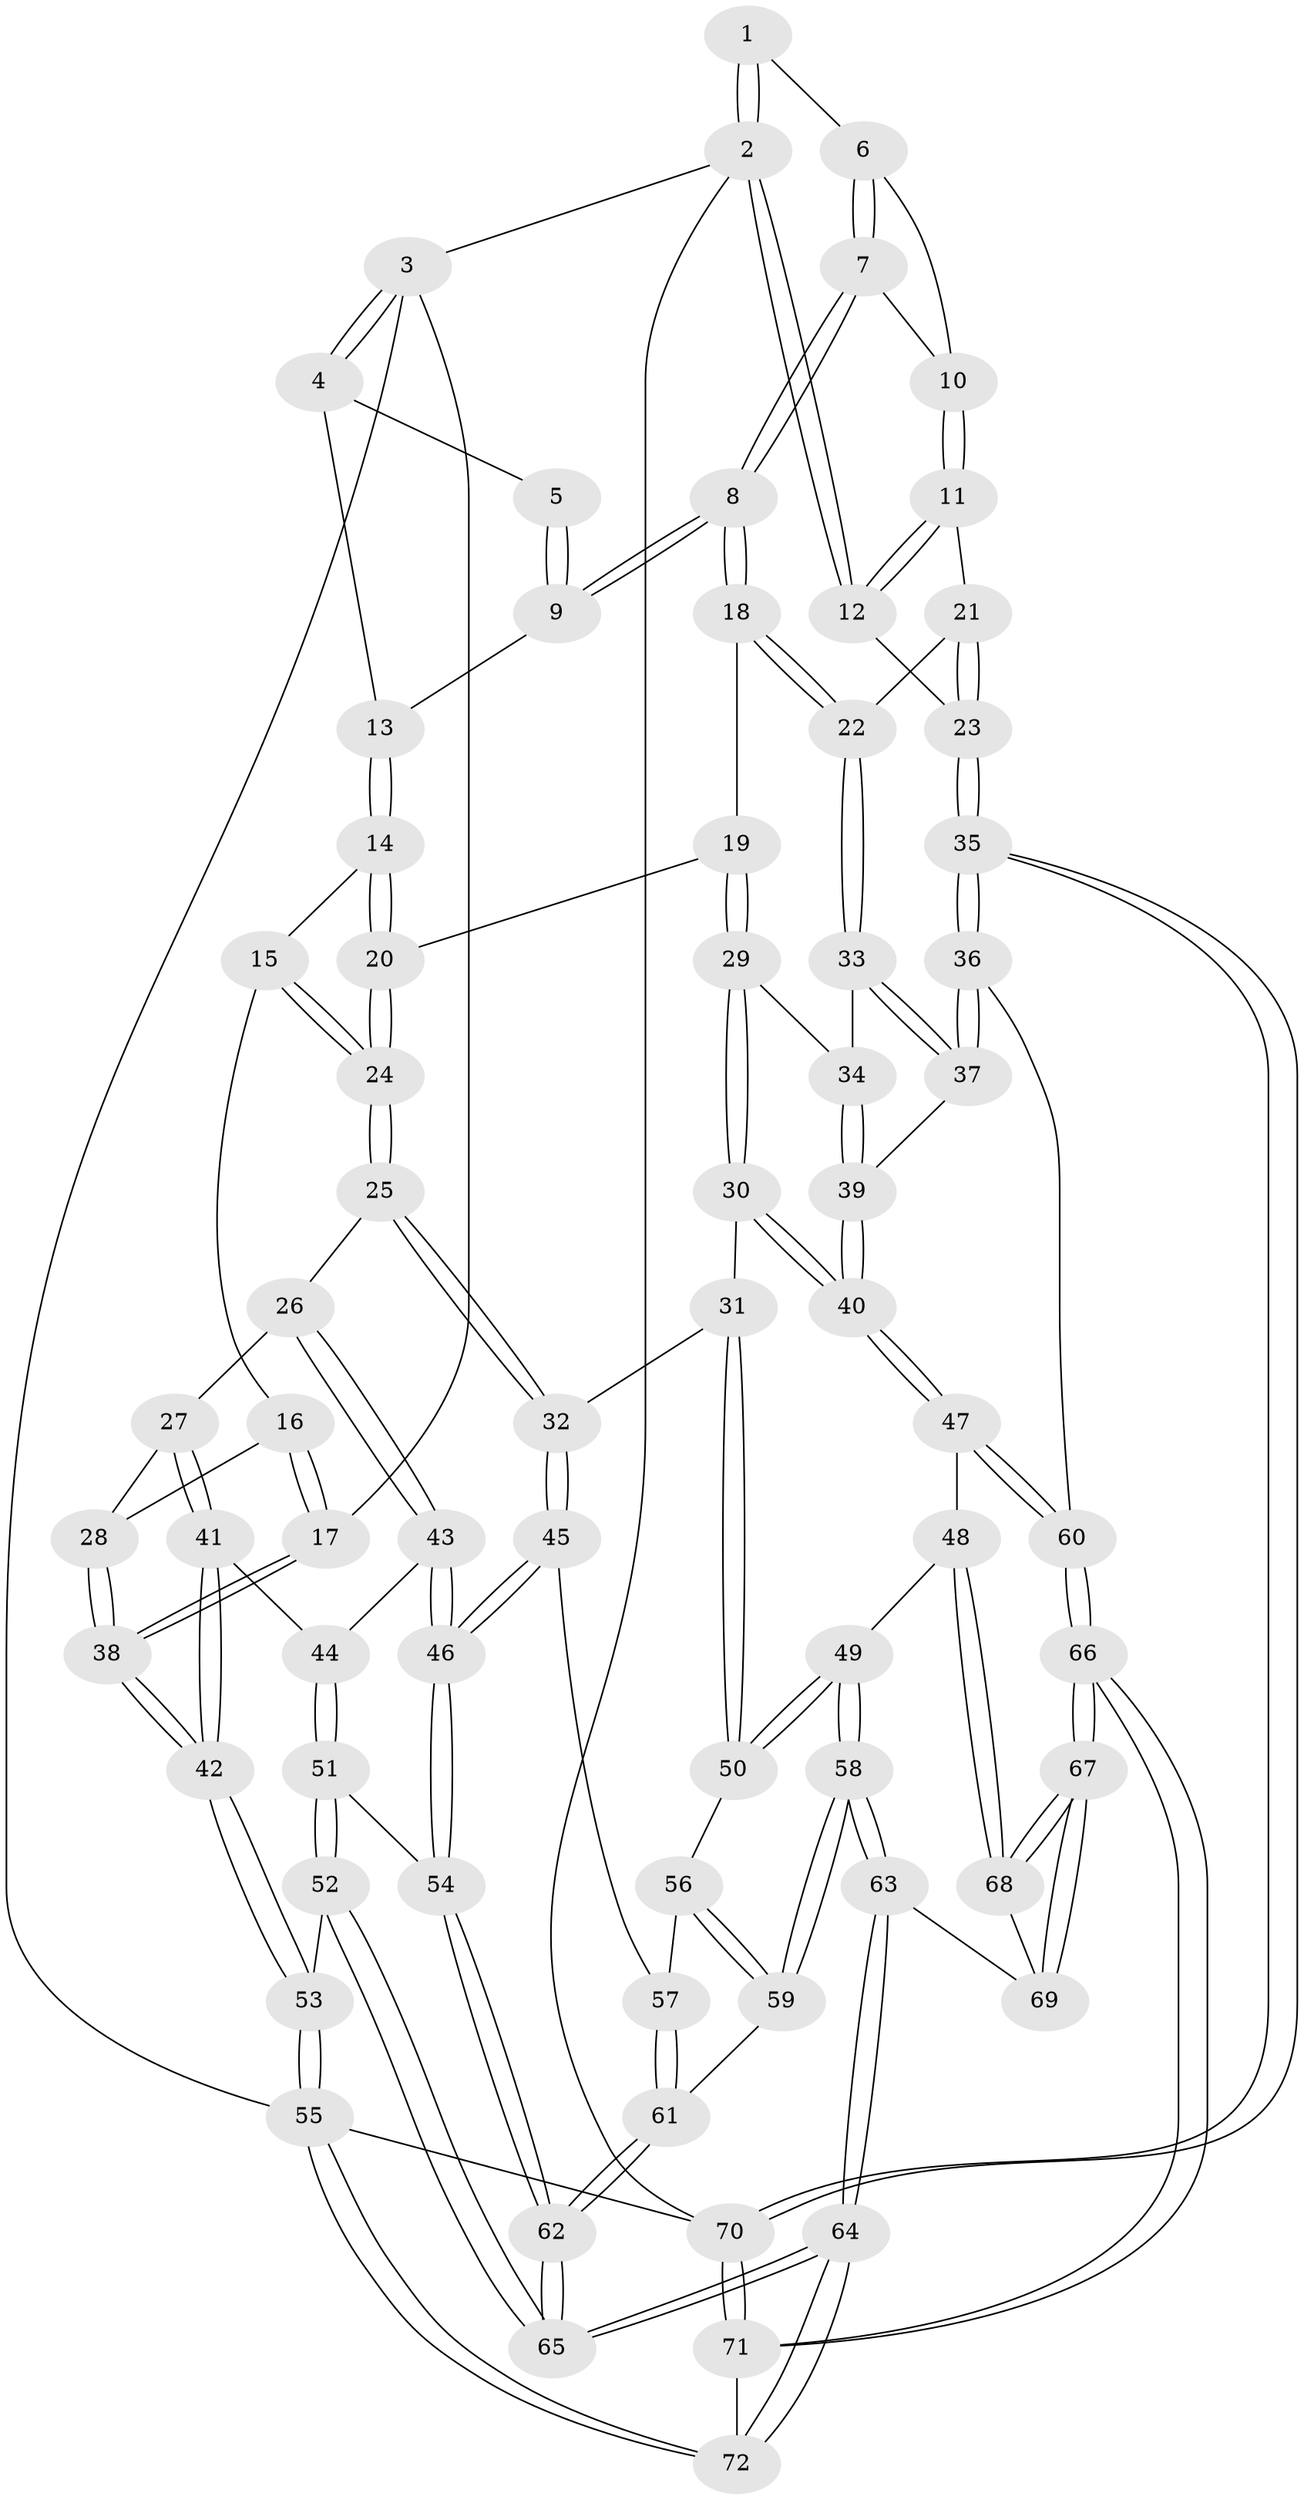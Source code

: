 // Generated by graph-tools (version 1.1) at 2025/03/03/09/25 03:03:12]
// undirected, 72 vertices, 177 edges
graph export_dot {
graph [start="1"]
  node [color=gray90,style=filled];
  1 [pos="+0.6630513165720622+0"];
  2 [pos="+1+0"];
  3 [pos="+0+0"];
  4 [pos="+0.2189081444466572+0"];
  5 [pos="+0.596023212434153+0"];
  6 [pos="+0.6679404276416576+0"];
  7 [pos="+0.5694375670693435+0.1427816406911735"];
  8 [pos="+0.5341457574222729+0.1856903390395823"];
  9 [pos="+0.4804010686038109+0.09756704394166939"];
  10 [pos="+0.7728666665903761+0.12423130046519174"];
  11 [pos="+0.833686282727091+0.1840272439989057"];
  12 [pos="+1+0"];
  13 [pos="+0.2414731341813115+0"];
  14 [pos="+0.2233336350613186+0.12309548897620301"];
  15 [pos="+0.03830084469960426+0.24794459913027708"];
  16 [pos="+0.03267453057563009+0.24906718829638871"];
  17 [pos="+0+0.1928622940424059"];
  18 [pos="+0.5328243253783486+0.20127581058928776"];
  19 [pos="+0.40014290521678897+0.2889242868849108"];
  20 [pos="+0.34782280642201335+0.27533032729132795"];
  21 [pos="+0.8044109959775992+0.23601442500472194"];
  22 [pos="+0.7023432449917151+0.30691036511260616"];
  23 [pos="+1+0.5516250137568763"];
  24 [pos="+0.21778977402127356+0.3957966171131975"];
  25 [pos="+0.2051589794413066+0.45657821358387063"];
  26 [pos="+0.1230748604434365+0.4686729925681199"];
  27 [pos="+0.09600770566947922+0.4566488812595754"];
  28 [pos="+0.06125947568897194+0.42719284627509496"];
  29 [pos="+0.43132786794377737+0.3859137251234334"];
  30 [pos="+0.42587726081663824+0.456713186759868"];
  31 [pos="+0.4074896970189857+0.47706152967439525"];
  32 [pos="+0.25251526261259705+0.5296402388063773"];
  33 [pos="+0.695455109218923+0.38052949553413395"];
  34 [pos="+0.47243967856674635+0.3918262021081348"];
  35 [pos="+1+0.601167062125977"];
  36 [pos="+0.8798499510303591+0.583059906835216"];
  37 [pos="+0.7135302156575214+0.5265701146148443"];
  38 [pos="+0+0.5505803527090565"];
  39 [pos="+0.7100794734449069+0.5285955000192957"];
  40 [pos="+0.6265597750924464+0.5878253535869333"];
  41 [pos="+0+0.535065560841716"];
  42 [pos="+0+0.5603417924111932"];
  43 [pos="+0.0888984450718987+0.5484187371777716"];
  44 [pos="+0.07794608808319126+0.5537226784426726"];
  45 [pos="+0.24789661518481007+0.5831117947418019"];
  46 [pos="+0.18594258447794748+0.6335876642856939"];
  47 [pos="+0.5904044566737684+0.6493108212659876"];
  48 [pos="+0.5806173786848079+0.6565120076294131"];
  49 [pos="+0.5488487711283278+0.670127044925753"];
  50 [pos="+0.41655161085381276+0.6155933834277978"];
  51 [pos="+0.03351312151137578+0.7033639416170427"];
  52 [pos="+0+0.7426753847088657"];
  53 [pos="+0+0.7295699154013474"];
  54 [pos="+0.16357392261685208+0.6685750683197755"];
  55 [pos="+0+1"];
  56 [pos="+0.35796302375987804+0.6391034001104465"];
  57 [pos="+0.3176843205999092+0.638957155016489"];
  58 [pos="+0.46938774633696273+0.7724526087314483"];
  59 [pos="+0.4076432612088367+0.7382444792937256"];
  60 [pos="+0.7235020929927745+0.80679716469822"];
  61 [pos="+0.3077740975692339+0.7410562968300736"];
  62 [pos="+0.2524890382884885+0.8257761689114942"];
  63 [pos="+0.4516611025602805+0.8661512958250237"];
  64 [pos="+0.2904010329186429+1"];
  65 [pos="+0.25071372778474776+0.9761242344884447"];
  66 [pos="+0.7440354370772931+0.939290023541966"];
  67 [pos="+0.6865150757346296+0.9085479680109224"];
  68 [pos="+0.6018954178143087+0.8041479195545164"];
  69 [pos="+0.5157646029991357+0.8669993620392173"];
  70 [pos="+1+1"];
  71 [pos="+1+1"];
  72 [pos="+0.2895338838617406+1"];
  1 -- 2;
  1 -- 2;
  1 -- 6;
  2 -- 3;
  2 -- 12;
  2 -- 12;
  2 -- 70;
  3 -- 4;
  3 -- 4;
  3 -- 17;
  3 -- 55;
  4 -- 5;
  4 -- 13;
  5 -- 9;
  5 -- 9;
  6 -- 7;
  6 -- 7;
  6 -- 10;
  7 -- 8;
  7 -- 8;
  7 -- 10;
  8 -- 9;
  8 -- 9;
  8 -- 18;
  8 -- 18;
  9 -- 13;
  10 -- 11;
  10 -- 11;
  11 -- 12;
  11 -- 12;
  11 -- 21;
  12 -- 23;
  13 -- 14;
  13 -- 14;
  14 -- 15;
  14 -- 20;
  14 -- 20;
  15 -- 16;
  15 -- 24;
  15 -- 24;
  16 -- 17;
  16 -- 17;
  16 -- 28;
  17 -- 38;
  17 -- 38;
  18 -- 19;
  18 -- 22;
  18 -- 22;
  19 -- 20;
  19 -- 29;
  19 -- 29;
  20 -- 24;
  20 -- 24;
  21 -- 22;
  21 -- 23;
  21 -- 23;
  22 -- 33;
  22 -- 33;
  23 -- 35;
  23 -- 35;
  24 -- 25;
  24 -- 25;
  25 -- 26;
  25 -- 32;
  25 -- 32;
  26 -- 27;
  26 -- 43;
  26 -- 43;
  27 -- 28;
  27 -- 41;
  27 -- 41;
  28 -- 38;
  28 -- 38;
  29 -- 30;
  29 -- 30;
  29 -- 34;
  30 -- 31;
  30 -- 40;
  30 -- 40;
  31 -- 32;
  31 -- 50;
  31 -- 50;
  32 -- 45;
  32 -- 45;
  33 -- 34;
  33 -- 37;
  33 -- 37;
  34 -- 39;
  34 -- 39;
  35 -- 36;
  35 -- 36;
  35 -- 70;
  35 -- 70;
  36 -- 37;
  36 -- 37;
  36 -- 60;
  37 -- 39;
  38 -- 42;
  38 -- 42;
  39 -- 40;
  39 -- 40;
  40 -- 47;
  40 -- 47;
  41 -- 42;
  41 -- 42;
  41 -- 44;
  42 -- 53;
  42 -- 53;
  43 -- 44;
  43 -- 46;
  43 -- 46;
  44 -- 51;
  44 -- 51;
  45 -- 46;
  45 -- 46;
  45 -- 57;
  46 -- 54;
  46 -- 54;
  47 -- 48;
  47 -- 60;
  47 -- 60;
  48 -- 49;
  48 -- 68;
  48 -- 68;
  49 -- 50;
  49 -- 50;
  49 -- 58;
  49 -- 58;
  50 -- 56;
  51 -- 52;
  51 -- 52;
  51 -- 54;
  52 -- 53;
  52 -- 65;
  52 -- 65;
  53 -- 55;
  53 -- 55;
  54 -- 62;
  54 -- 62;
  55 -- 72;
  55 -- 72;
  55 -- 70;
  56 -- 57;
  56 -- 59;
  56 -- 59;
  57 -- 61;
  57 -- 61;
  58 -- 59;
  58 -- 59;
  58 -- 63;
  58 -- 63;
  59 -- 61;
  60 -- 66;
  60 -- 66;
  61 -- 62;
  61 -- 62;
  62 -- 65;
  62 -- 65;
  63 -- 64;
  63 -- 64;
  63 -- 69;
  64 -- 65;
  64 -- 65;
  64 -- 72;
  64 -- 72;
  66 -- 67;
  66 -- 67;
  66 -- 71;
  66 -- 71;
  67 -- 68;
  67 -- 68;
  67 -- 69;
  67 -- 69;
  68 -- 69;
  70 -- 71;
  70 -- 71;
  71 -- 72;
}
